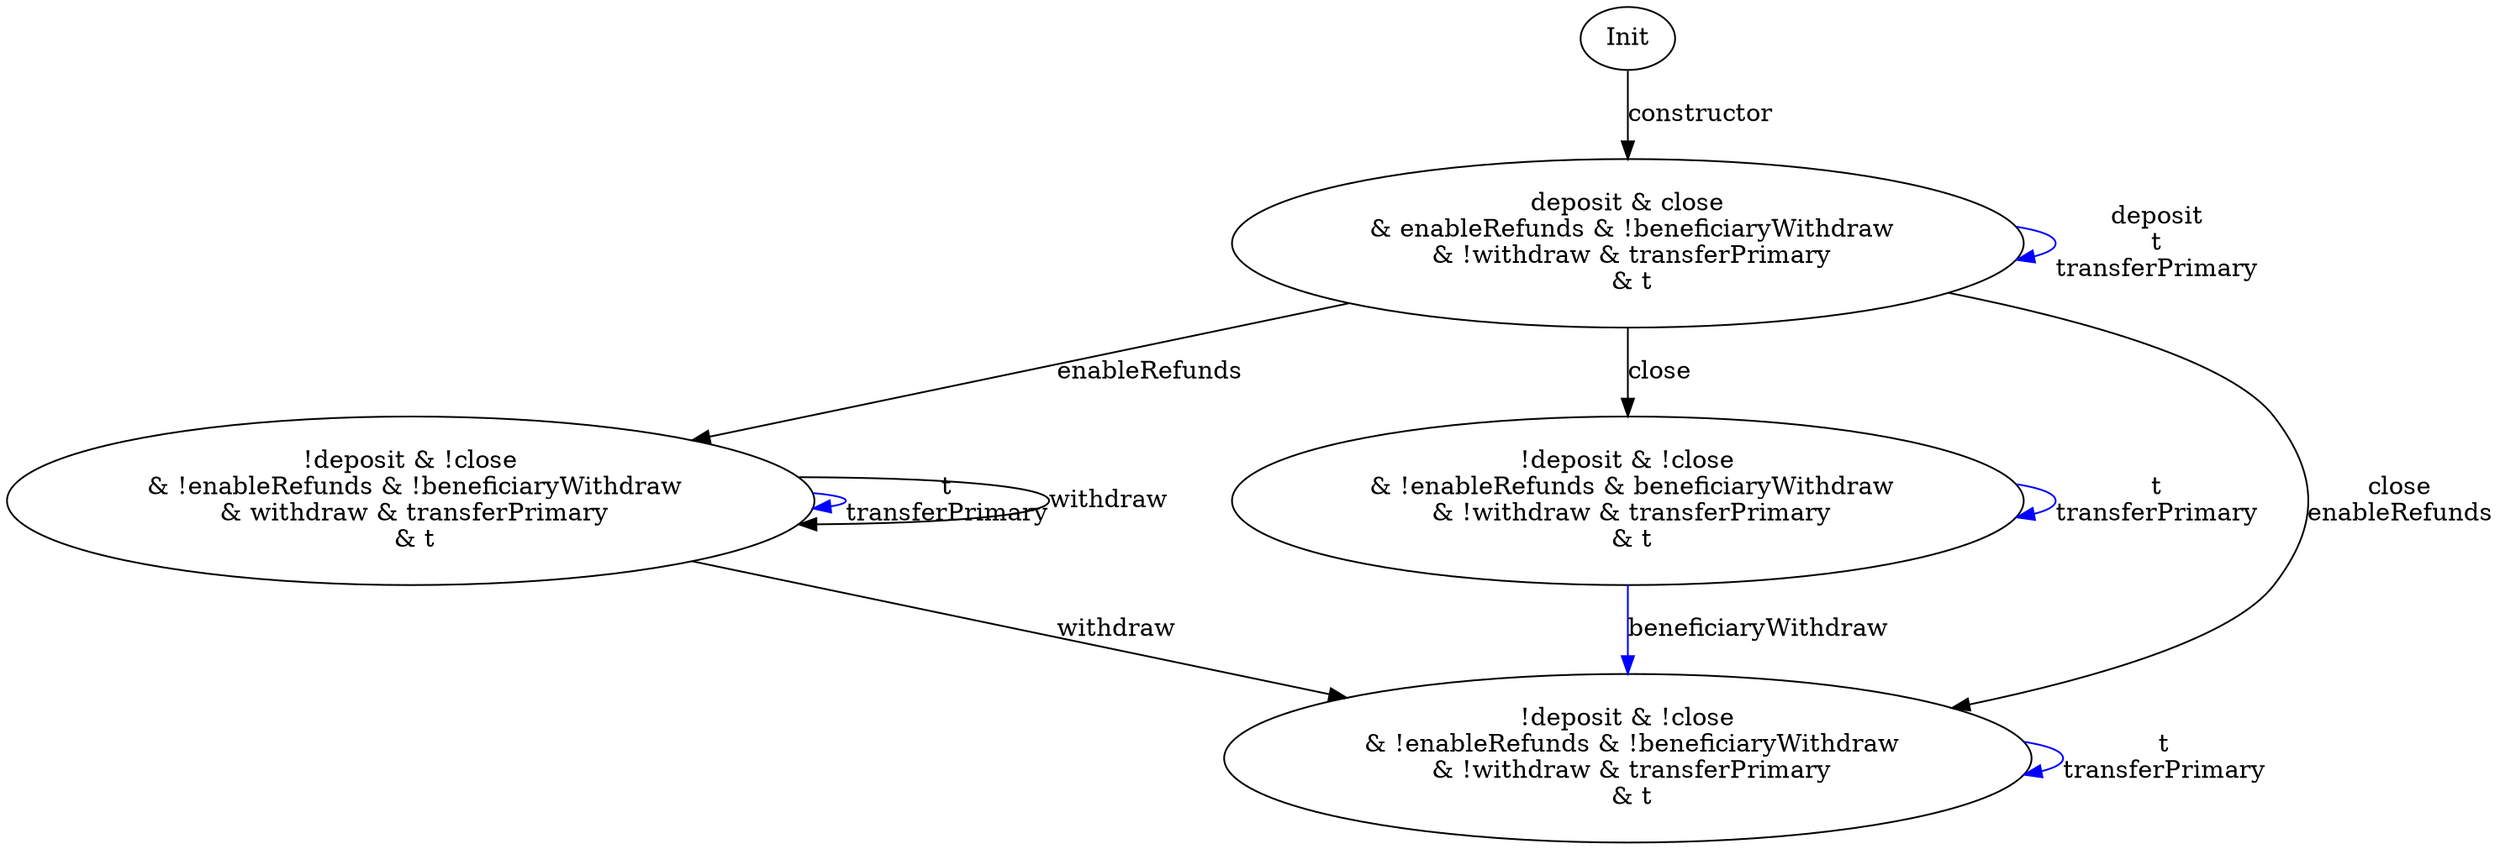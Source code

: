 digraph {
S00 [label="Init"]
S24 [label="deposit & close\n & enableRefunds & !beneficiaryWithdraw\n & !withdraw & transferPrimary\n & t"]
S65 [label="!deposit & !close\n & !enableRefunds & !beneficiaryWithdraw\n & withdraw & transferPrimary\n & t"]
S66 [label="!deposit & !close\n & !enableRefunds & beneficiaryWithdraw\n & !withdraw & transferPrimary\n & t"]
S100 [label="!deposit & !close\n & !enableRefunds & !beneficiaryWithdraw\n & !withdraw & transferPrimary\n & t"]

S00->S24 [label="constructor", style="", color="black"]
S24->S65 [label="enableRefunds", style="", color="black"]
S65->S65 [label="t\ntransferPrimary", style="", color="blue"]
S66->S66 [label="t\ntransferPrimary", style="", color="blue"]
S100->S100 [label="t\ntransferPrimary", style="", color="blue"]
S66->S100 [label="beneficiaryWithdraw", style="", color="blue"]
S24->S66 [label="close", style="", color="black"]
S24->S24 [label="deposit\nt\ntransferPrimary", style="", color="blue"]
S65->S100 [label="withdraw", style="", color="black"]
S24->S100 [label="close\nenableRefunds", style="", color="black"]
S65->S65 [label="withdraw", style="", color="black"]
}